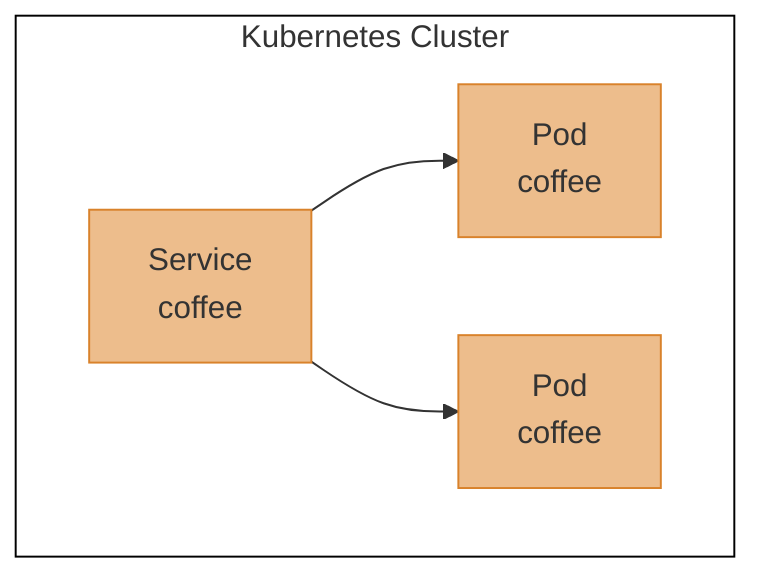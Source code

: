 %% mermaid source for route-all-traffic-app.png diagram
graph TB
  subgraph cluster [Kubernetes Cluster]
    style cluster fill:#FFFFFF,stroke:#000000
    svc[Service\ncoffee]
    pod1[Pod\ncoffee]
    pod2[Pod\ncoffee]
  end

  svc --> pod1 & pod2

  class pod1,pod2,svc appNode
  classDef appNode fill:#edbd8c,stroke:#D9822B